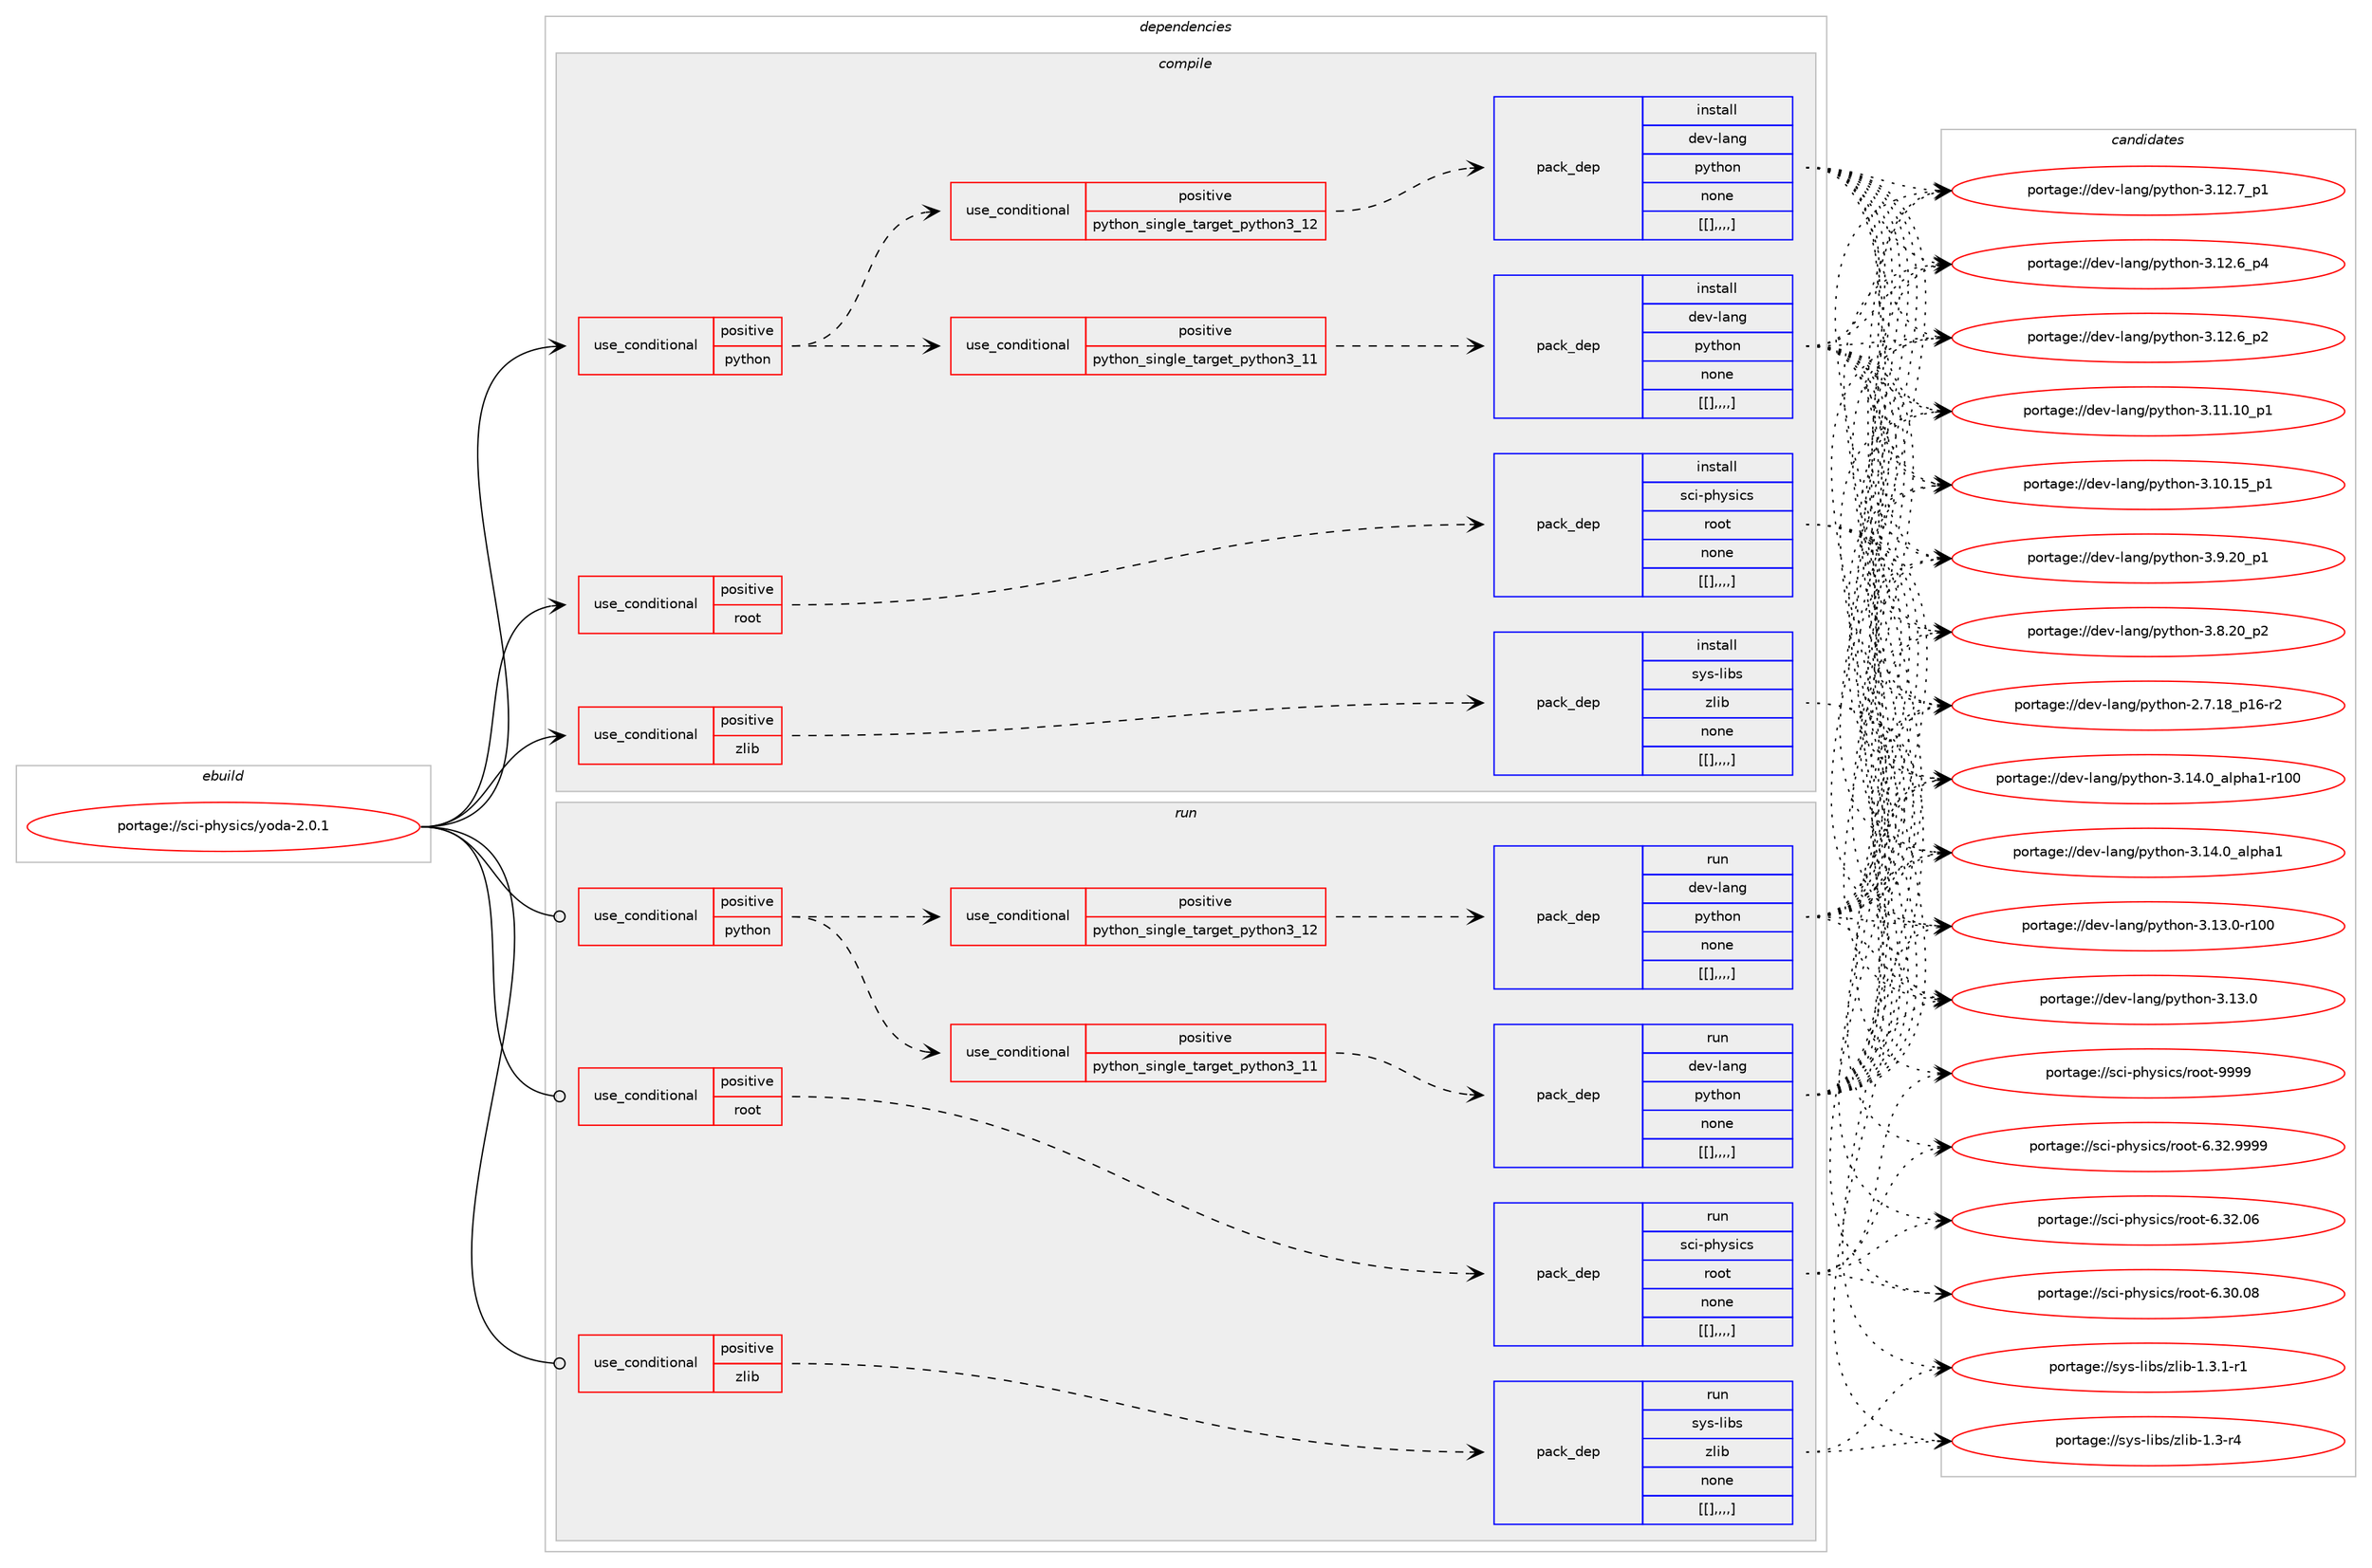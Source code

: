 digraph prolog {

# *************
# Graph options
# *************

newrank=true;
concentrate=true;
compound=true;
graph [rankdir=LR,fontname=Helvetica,fontsize=10,ranksep=1.5];#, ranksep=2.5, nodesep=0.2];
edge  [arrowhead=vee];
node  [fontname=Helvetica,fontsize=10];

# **********
# The ebuild
# **********

subgraph cluster_leftcol {
color=gray;
label=<<i>ebuild</i>>;
id [label="portage://sci-physics/yoda-2.0.1", color=red, width=4, href="../sci-physics/yoda-2.0.1.svg"];
}

# ****************
# The dependencies
# ****************

subgraph cluster_midcol {
color=gray;
label=<<i>dependencies</i>>;
subgraph cluster_compile {
fillcolor="#eeeeee";
style=filled;
label=<<i>compile</i>>;
subgraph cond115658 {
dependency434257 [label=<<TABLE BORDER="0" CELLBORDER="1" CELLSPACING="0" CELLPADDING="4"><TR><TD ROWSPAN="3" CELLPADDING="10">use_conditional</TD></TR><TR><TD>positive</TD></TR><TR><TD>python</TD></TR></TABLE>>, shape=none, color=red];
subgraph cond115661 {
dependency434259 [label=<<TABLE BORDER="0" CELLBORDER="1" CELLSPACING="0" CELLPADDING="4"><TR><TD ROWSPAN="3" CELLPADDING="10">use_conditional</TD></TR><TR><TD>positive</TD></TR><TR><TD>python_single_target_python3_11</TD></TR></TABLE>>, shape=none, color=red];
subgraph pack315428 {
dependency434261 [label=<<TABLE BORDER="0" CELLBORDER="1" CELLSPACING="0" CELLPADDING="4" WIDTH="220"><TR><TD ROWSPAN="6" CELLPADDING="30">pack_dep</TD></TR><TR><TD WIDTH="110">install</TD></TR><TR><TD>dev-lang</TD></TR><TR><TD>python</TD></TR><TR><TD>none</TD></TR><TR><TD>[[],,,,]</TD></TR></TABLE>>, shape=none, color=blue];
}
dependency434259:e -> dependency434261:w [weight=20,style="dashed",arrowhead="vee"];
}
dependency434257:e -> dependency434259:w [weight=20,style="dashed",arrowhead="vee"];
subgraph cond115672 {
dependency434285 [label=<<TABLE BORDER="0" CELLBORDER="1" CELLSPACING="0" CELLPADDING="4"><TR><TD ROWSPAN="3" CELLPADDING="10">use_conditional</TD></TR><TR><TD>positive</TD></TR><TR><TD>python_single_target_python3_12</TD></TR></TABLE>>, shape=none, color=red];
subgraph pack315466 {
dependency434315 [label=<<TABLE BORDER="0" CELLBORDER="1" CELLSPACING="0" CELLPADDING="4" WIDTH="220"><TR><TD ROWSPAN="6" CELLPADDING="30">pack_dep</TD></TR><TR><TD WIDTH="110">install</TD></TR><TR><TD>dev-lang</TD></TR><TR><TD>python</TD></TR><TR><TD>none</TD></TR><TR><TD>[[],,,,]</TD></TR></TABLE>>, shape=none, color=blue];
}
dependency434285:e -> dependency434315:w [weight=20,style="dashed",arrowhead="vee"];
}
dependency434257:e -> dependency434285:w [weight=20,style="dashed",arrowhead="vee"];
}
id:e -> dependency434257:w [weight=20,style="solid",arrowhead="vee"];
subgraph cond115696 {
dependency434341 [label=<<TABLE BORDER="0" CELLBORDER="1" CELLSPACING="0" CELLPADDING="4"><TR><TD ROWSPAN="3" CELLPADDING="10">use_conditional</TD></TR><TR><TD>positive</TD></TR><TR><TD>root</TD></TR></TABLE>>, shape=none, color=red];
subgraph pack315495 {
dependency434361 [label=<<TABLE BORDER="0" CELLBORDER="1" CELLSPACING="0" CELLPADDING="4" WIDTH="220"><TR><TD ROWSPAN="6" CELLPADDING="30">pack_dep</TD></TR><TR><TD WIDTH="110">install</TD></TR><TR><TD>sci-physics</TD></TR><TR><TD>root</TD></TR><TR><TD>none</TD></TR><TR><TD>[[],,,,]</TD></TR></TABLE>>, shape=none, color=blue];
}
dependency434341:e -> dependency434361:w [weight=20,style="dashed",arrowhead="vee"];
}
id:e -> dependency434341:w [weight=20,style="solid",arrowhead="vee"];
subgraph cond115704 {
dependency434397 [label=<<TABLE BORDER="0" CELLBORDER="1" CELLSPACING="0" CELLPADDING="4"><TR><TD ROWSPAN="3" CELLPADDING="10">use_conditional</TD></TR><TR><TD>positive</TD></TR><TR><TD>zlib</TD></TR></TABLE>>, shape=none, color=red];
subgraph pack315539 {
dependency434467 [label=<<TABLE BORDER="0" CELLBORDER="1" CELLSPACING="0" CELLPADDING="4" WIDTH="220"><TR><TD ROWSPAN="6" CELLPADDING="30">pack_dep</TD></TR><TR><TD WIDTH="110">install</TD></TR><TR><TD>sys-libs</TD></TR><TR><TD>zlib</TD></TR><TR><TD>none</TD></TR><TR><TD>[[],,,,]</TD></TR></TABLE>>, shape=none, color=blue];
}
dependency434397:e -> dependency434467:w [weight=20,style="dashed",arrowhead="vee"];
}
id:e -> dependency434397:w [weight=20,style="solid",arrowhead="vee"];
}
subgraph cluster_compileandrun {
fillcolor="#eeeeee";
style=filled;
label=<<i>compile and run</i>>;
}
subgraph cluster_run {
fillcolor="#eeeeee";
style=filled;
label=<<i>run</i>>;
subgraph cond115746 {
dependency434477 [label=<<TABLE BORDER="0" CELLBORDER="1" CELLSPACING="0" CELLPADDING="4"><TR><TD ROWSPAN="3" CELLPADDING="10">use_conditional</TD></TR><TR><TD>positive</TD></TR><TR><TD>python</TD></TR></TABLE>>, shape=none, color=red];
subgraph cond115765 {
dependency434541 [label=<<TABLE BORDER="0" CELLBORDER="1" CELLSPACING="0" CELLPADDING="4"><TR><TD ROWSPAN="3" CELLPADDING="10">use_conditional</TD></TR><TR><TD>positive</TD></TR><TR><TD>python_single_target_python3_11</TD></TR></TABLE>>, shape=none, color=red];
subgraph pack315644 {
dependency434601 [label=<<TABLE BORDER="0" CELLBORDER="1" CELLSPACING="0" CELLPADDING="4" WIDTH="220"><TR><TD ROWSPAN="6" CELLPADDING="30">pack_dep</TD></TR><TR><TD WIDTH="110">run</TD></TR><TR><TD>dev-lang</TD></TR><TR><TD>python</TD></TR><TR><TD>none</TD></TR><TR><TD>[[],,,,]</TD></TR></TABLE>>, shape=none, color=blue];
}
dependency434541:e -> dependency434601:w [weight=20,style="dashed",arrowhead="vee"];
}
dependency434477:e -> dependency434541:w [weight=20,style="dashed",arrowhead="vee"];
subgraph cond115797 {
dependency434625 [label=<<TABLE BORDER="0" CELLBORDER="1" CELLSPACING="0" CELLPADDING="4"><TR><TD ROWSPAN="3" CELLPADDING="10">use_conditional</TD></TR><TR><TD>positive</TD></TR><TR><TD>python_single_target_python3_12</TD></TR></TABLE>>, shape=none, color=red];
subgraph pack315698 {
dependency434706 [label=<<TABLE BORDER="0" CELLBORDER="1" CELLSPACING="0" CELLPADDING="4" WIDTH="220"><TR><TD ROWSPAN="6" CELLPADDING="30">pack_dep</TD></TR><TR><TD WIDTH="110">run</TD></TR><TR><TD>dev-lang</TD></TR><TR><TD>python</TD></TR><TR><TD>none</TD></TR><TR><TD>[[],,,,]</TD></TR></TABLE>>, shape=none, color=blue];
}
dependency434625:e -> dependency434706:w [weight=20,style="dashed",arrowhead="vee"];
}
dependency434477:e -> dependency434625:w [weight=20,style="dashed",arrowhead="vee"];
}
id:e -> dependency434477:w [weight=20,style="solid",arrowhead="odot"];
subgraph cond115839 {
dependency434716 [label=<<TABLE BORDER="0" CELLBORDER="1" CELLSPACING="0" CELLPADDING="4"><TR><TD ROWSPAN="3" CELLPADDING="10">use_conditional</TD></TR><TR><TD>positive</TD></TR><TR><TD>root</TD></TR></TABLE>>, shape=none, color=red];
subgraph pack315714 {
dependency434759 [label=<<TABLE BORDER="0" CELLBORDER="1" CELLSPACING="0" CELLPADDING="4" WIDTH="220"><TR><TD ROWSPAN="6" CELLPADDING="30">pack_dep</TD></TR><TR><TD WIDTH="110">run</TD></TR><TR><TD>sci-physics</TD></TR><TR><TD>root</TD></TR><TR><TD>none</TD></TR><TR><TD>[[],,,,]</TD></TR></TABLE>>, shape=none, color=blue];
}
dependency434716:e -> dependency434759:w [weight=20,style="dashed",arrowhead="vee"];
}
id:e -> dependency434716:w [weight=20,style="solid",arrowhead="odot"];
subgraph cond115858 {
dependency434853 [label=<<TABLE BORDER="0" CELLBORDER="1" CELLSPACING="0" CELLPADDING="4"><TR><TD ROWSPAN="3" CELLPADDING="10">use_conditional</TD></TR><TR><TD>positive</TD></TR><TR><TD>zlib</TD></TR></TABLE>>, shape=none, color=red];
subgraph pack315816 {
dependency434880 [label=<<TABLE BORDER="0" CELLBORDER="1" CELLSPACING="0" CELLPADDING="4" WIDTH="220"><TR><TD ROWSPAN="6" CELLPADDING="30">pack_dep</TD></TR><TR><TD WIDTH="110">run</TD></TR><TR><TD>sys-libs</TD></TR><TR><TD>zlib</TD></TR><TR><TD>none</TD></TR><TR><TD>[[],,,,]</TD></TR></TABLE>>, shape=none, color=blue];
}
dependency434853:e -> dependency434880:w [weight=20,style="dashed",arrowhead="vee"];
}
id:e -> dependency434853:w [weight=20,style="solid",arrowhead="odot"];
}
}

# **************
# The candidates
# **************

subgraph cluster_choices {
rank=same;
color=gray;
label=<<i>candidates</i>>;

subgraph choice314946 {
color=black;
nodesep=1;
choice100101118451089711010347112121116104111110455146495246489597108112104974945114494848 [label="portage://dev-lang/python-3.14.0_alpha1-r100", color=red, width=4,href="../dev-lang/python-3.14.0_alpha1-r100.svg"];
choice1001011184510897110103471121211161041111104551464952464895971081121049749 [label="portage://dev-lang/python-3.14.0_alpha1", color=red, width=4,href="../dev-lang/python-3.14.0_alpha1.svg"];
choice1001011184510897110103471121211161041111104551464951464845114494848 [label="portage://dev-lang/python-3.13.0-r100", color=red, width=4,href="../dev-lang/python-3.13.0-r100.svg"];
choice10010111845108971101034711212111610411111045514649514648 [label="portage://dev-lang/python-3.13.0", color=red, width=4,href="../dev-lang/python-3.13.0.svg"];
choice100101118451089711010347112121116104111110455146495046559511249 [label="portage://dev-lang/python-3.12.7_p1", color=red, width=4,href="../dev-lang/python-3.12.7_p1.svg"];
choice100101118451089711010347112121116104111110455146495046549511252 [label="portage://dev-lang/python-3.12.6_p4", color=red, width=4,href="../dev-lang/python-3.12.6_p4.svg"];
choice100101118451089711010347112121116104111110455146495046549511250 [label="portage://dev-lang/python-3.12.6_p2", color=red, width=4,href="../dev-lang/python-3.12.6_p2.svg"];
choice10010111845108971101034711212111610411111045514649494649489511249 [label="portage://dev-lang/python-3.11.10_p1", color=red, width=4,href="../dev-lang/python-3.11.10_p1.svg"];
choice10010111845108971101034711212111610411111045514649484649539511249 [label="portage://dev-lang/python-3.10.15_p1", color=red, width=4,href="../dev-lang/python-3.10.15_p1.svg"];
choice100101118451089711010347112121116104111110455146574650489511249 [label="portage://dev-lang/python-3.9.20_p1", color=red, width=4,href="../dev-lang/python-3.9.20_p1.svg"];
choice100101118451089711010347112121116104111110455146564650489511250 [label="portage://dev-lang/python-3.8.20_p2", color=red, width=4,href="../dev-lang/python-3.8.20_p2.svg"];
choice100101118451089711010347112121116104111110455046554649569511249544511450 [label="portage://dev-lang/python-2.7.18_p16-r2", color=red, width=4,href="../dev-lang/python-2.7.18_p16-r2.svg"];
dependency434261:e -> choice100101118451089711010347112121116104111110455146495246489597108112104974945114494848:w [style=dotted,weight="100"];
dependency434261:e -> choice1001011184510897110103471121211161041111104551464952464895971081121049749:w [style=dotted,weight="100"];
dependency434261:e -> choice1001011184510897110103471121211161041111104551464951464845114494848:w [style=dotted,weight="100"];
dependency434261:e -> choice10010111845108971101034711212111610411111045514649514648:w [style=dotted,weight="100"];
dependency434261:e -> choice100101118451089711010347112121116104111110455146495046559511249:w [style=dotted,weight="100"];
dependency434261:e -> choice100101118451089711010347112121116104111110455146495046549511252:w [style=dotted,weight="100"];
dependency434261:e -> choice100101118451089711010347112121116104111110455146495046549511250:w [style=dotted,weight="100"];
dependency434261:e -> choice10010111845108971101034711212111610411111045514649494649489511249:w [style=dotted,weight="100"];
dependency434261:e -> choice10010111845108971101034711212111610411111045514649484649539511249:w [style=dotted,weight="100"];
dependency434261:e -> choice100101118451089711010347112121116104111110455146574650489511249:w [style=dotted,weight="100"];
dependency434261:e -> choice100101118451089711010347112121116104111110455146564650489511250:w [style=dotted,weight="100"];
dependency434261:e -> choice100101118451089711010347112121116104111110455046554649569511249544511450:w [style=dotted,weight="100"];
}
subgraph choice314956 {
color=black;
nodesep=1;
choice100101118451089711010347112121116104111110455146495246489597108112104974945114494848 [label="portage://dev-lang/python-3.14.0_alpha1-r100", color=red, width=4,href="../dev-lang/python-3.14.0_alpha1-r100.svg"];
choice1001011184510897110103471121211161041111104551464952464895971081121049749 [label="portage://dev-lang/python-3.14.0_alpha1", color=red, width=4,href="../dev-lang/python-3.14.0_alpha1.svg"];
choice1001011184510897110103471121211161041111104551464951464845114494848 [label="portage://dev-lang/python-3.13.0-r100", color=red, width=4,href="../dev-lang/python-3.13.0-r100.svg"];
choice10010111845108971101034711212111610411111045514649514648 [label="portage://dev-lang/python-3.13.0", color=red, width=4,href="../dev-lang/python-3.13.0.svg"];
choice100101118451089711010347112121116104111110455146495046559511249 [label="portage://dev-lang/python-3.12.7_p1", color=red, width=4,href="../dev-lang/python-3.12.7_p1.svg"];
choice100101118451089711010347112121116104111110455146495046549511252 [label="portage://dev-lang/python-3.12.6_p4", color=red, width=4,href="../dev-lang/python-3.12.6_p4.svg"];
choice100101118451089711010347112121116104111110455146495046549511250 [label="portage://dev-lang/python-3.12.6_p2", color=red, width=4,href="../dev-lang/python-3.12.6_p2.svg"];
choice10010111845108971101034711212111610411111045514649494649489511249 [label="portage://dev-lang/python-3.11.10_p1", color=red, width=4,href="../dev-lang/python-3.11.10_p1.svg"];
choice10010111845108971101034711212111610411111045514649484649539511249 [label="portage://dev-lang/python-3.10.15_p1", color=red, width=4,href="../dev-lang/python-3.10.15_p1.svg"];
choice100101118451089711010347112121116104111110455146574650489511249 [label="portage://dev-lang/python-3.9.20_p1", color=red, width=4,href="../dev-lang/python-3.9.20_p1.svg"];
choice100101118451089711010347112121116104111110455146564650489511250 [label="portage://dev-lang/python-3.8.20_p2", color=red, width=4,href="../dev-lang/python-3.8.20_p2.svg"];
choice100101118451089711010347112121116104111110455046554649569511249544511450 [label="portage://dev-lang/python-2.7.18_p16-r2", color=red, width=4,href="../dev-lang/python-2.7.18_p16-r2.svg"];
dependency434315:e -> choice100101118451089711010347112121116104111110455146495246489597108112104974945114494848:w [style=dotted,weight="100"];
dependency434315:e -> choice1001011184510897110103471121211161041111104551464952464895971081121049749:w [style=dotted,weight="100"];
dependency434315:e -> choice1001011184510897110103471121211161041111104551464951464845114494848:w [style=dotted,weight="100"];
dependency434315:e -> choice10010111845108971101034711212111610411111045514649514648:w [style=dotted,weight="100"];
dependency434315:e -> choice100101118451089711010347112121116104111110455146495046559511249:w [style=dotted,weight="100"];
dependency434315:e -> choice100101118451089711010347112121116104111110455146495046549511252:w [style=dotted,weight="100"];
dependency434315:e -> choice100101118451089711010347112121116104111110455146495046549511250:w [style=dotted,weight="100"];
dependency434315:e -> choice10010111845108971101034711212111610411111045514649494649489511249:w [style=dotted,weight="100"];
dependency434315:e -> choice10010111845108971101034711212111610411111045514649484649539511249:w [style=dotted,weight="100"];
dependency434315:e -> choice100101118451089711010347112121116104111110455146574650489511249:w [style=dotted,weight="100"];
dependency434315:e -> choice100101118451089711010347112121116104111110455146564650489511250:w [style=dotted,weight="100"];
dependency434315:e -> choice100101118451089711010347112121116104111110455046554649569511249544511450:w [style=dotted,weight="100"];
}
subgraph choice314963 {
color=black;
nodesep=1;
choice115991054511210412111510599115471141111111164557575757 [label="portage://sci-physics/root-9999", color=red, width=4,href="../sci-physics/root-9999.svg"];
choice1159910545112104121115105991154711411111111645544651504657575757 [label="portage://sci-physics/root-6.32.9999", color=red, width=4,href="../sci-physics/root-6.32.9999.svg"];
choice115991054511210412111510599115471141111111164554465150464854 [label="portage://sci-physics/root-6.32.06", color=red, width=4,href="../sci-physics/root-6.32.06.svg"];
choice115991054511210412111510599115471141111111164554465148464856 [label="portage://sci-physics/root-6.30.08", color=red, width=4,href="../sci-physics/root-6.30.08.svg"];
dependency434361:e -> choice115991054511210412111510599115471141111111164557575757:w [style=dotted,weight="100"];
dependency434361:e -> choice1159910545112104121115105991154711411111111645544651504657575757:w [style=dotted,weight="100"];
dependency434361:e -> choice115991054511210412111510599115471141111111164554465150464854:w [style=dotted,weight="100"];
dependency434361:e -> choice115991054511210412111510599115471141111111164554465148464856:w [style=dotted,weight="100"];
}
subgraph choice314972 {
color=black;
nodesep=1;
choice115121115451081059811547122108105984549465146494511449 [label="portage://sys-libs/zlib-1.3.1-r1", color=red, width=4,href="../sys-libs/zlib-1.3.1-r1.svg"];
choice11512111545108105981154712210810598454946514511452 [label="portage://sys-libs/zlib-1.3-r4", color=red, width=4,href="../sys-libs/zlib-1.3-r4.svg"];
dependency434467:e -> choice115121115451081059811547122108105984549465146494511449:w [style=dotted,weight="100"];
dependency434467:e -> choice11512111545108105981154712210810598454946514511452:w [style=dotted,weight="100"];
}
subgraph choice314990 {
color=black;
nodesep=1;
choice100101118451089711010347112121116104111110455146495246489597108112104974945114494848 [label="portage://dev-lang/python-3.14.0_alpha1-r100", color=red, width=4,href="../dev-lang/python-3.14.0_alpha1-r100.svg"];
choice1001011184510897110103471121211161041111104551464952464895971081121049749 [label="portage://dev-lang/python-3.14.0_alpha1", color=red, width=4,href="../dev-lang/python-3.14.0_alpha1.svg"];
choice1001011184510897110103471121211161041111104551464951464845114494848 [label="portage://dev-lang/python-3.13.0-r100", color=red, width=4,href="../dev-lang/python-3.13.0-r100.svg"];
choice10010111845108971101034711212111610411111045514649514648 [label="portage://dev-lang/python-3.13.0", color=red, width=4,href="../dev-lang/python-3.13.0.svg"];
choice100101118451089711010347112121116104111110455146495046559511249 [label="portage://dev-lang/python-3.12.7_p1", color=red, width=4,href="../dev-lang/python-3.12.7_p1.svg"];
choice100101118451089711010347112121116104111110455146495046549511252 [label="portage://dev-lang/python-3.12.6_p4", color=red, width=4,href="../dev-lang/python-3.12.6_p4.svg"];
choice100101118451089711010347112121116104111110455146495046549511250 [label="portage://dev-lang/python-3.12.6_p2", color=red, width=4,href="../dev-lang/python-3.12.6_p2.svg"];
choice10010111845108971101034711212111610411111045514649494649489511249 [label="portage://dev-lang/python-3.11.10_p1", color=red, width=4,href="../dev-lang/python-3.11.10_p1.svg"];
choice10010111845108971101034711212111610411111045514649484649539511249 [label="portage://dev-lang/python-3.10.15_p1", color=red, width=4,href="../dev-lang/python-3.10.15_p1.svg"];
choice100101118451089711010347112121116104111110455146574650489511249 [label="portage://dev-lang/python-3.9.20_p1", color=red, width=4,href="../dev-lang/python-3.9.20_p1.svg"];
choice100101118451089711010347112121116104111110455146564650489511250 [label="portage://dev-lang/python-3.8.20_p2", color=red, width=4,href="../dev-lang/python-3.8.20_p2.svg"];
choice100101118451089711010347112121116104111110455046554649569511249544511450 [label="portage://dev-lang/python-2.7.18_p16-r2", color=red, width=4,href="../dev-lang/python-2.7.18_p16-r2.svg"];
dependency434601:e -> choice100101118451089711010347112121116104111110455146495246489597108112104974945114494848:w [style=dotted,weight="100"];
dependency434601:e -> choice1001011184510897110103471121211161041111104551464952464895971081121049749:w [style=dotted,weight="100"];
dependency434601:e -> choice1001011184510897110103471121211161041111104551464951464845114494848:w [style=dotted,weight="100"];
dependency434601:e -> choice10010111845108971101034711212111610411111045514649514648:w [style=dotted,weight="100"];
dependency434601:e -> choice100101118451089711010347112121116104111110455146495046559511249:w [style=dotted,weight="100"];
dependency434601:e -> choice100101118451089711010347112121116104111110455146495046549511252:w [style=dotted,weight="100"];
dependency434601:e -> choice100101118451089711010347112121116104111110455146495046549511250:w [style=dotted,weight="100"];
dependency434601:e -> choice10010111845108971101034711212111610411111045514649494649489511249:w [style=dotted,weight="100"];
dependency434601:e -> choice10010111845108971101034711212111610411111045514649484649539511249:w [style=dotted,weight="100"];
dependency434601:e -> choice100101118451089711010347112121116104111110455146574650489511249:w [style=dotted,weight="100"];
dependency434601:e -> choice100101118451089711010347112121116104111110455146564650489511250:w [style=dotted,weight="100"];
dependency434601:e -> choice100101118451089711010347112121116104111110455046554649569511249544511450:w [style=dotted,weight="100"];
}
subgraph choice314991 {
color=black;
nodesep=1;
choice100101118451089711010347112121116104111110455146495246489597108112104974945114494848 [label="portage://dev-lang/python-3.14.0_alpha1-r100", color=red, width=4,href="../dev-lang/python-3.14.0_alpha1-r100.svg"];
choice1001011184510897110103471121211161041111104551464952464895971081121049749 [label="portage://dev-lang/python-3.14.0_alpha1", color=red, width=4,href="../dev-lang/python-3.14.0_alpha1.svg"];
choice1001011184510897110103471121211161041111104551464951464845114494848 [label="portage://dev-lang/python-3.13.0-r100", color=red, width=4,href="../dev-lang/python-3.13.0-r100.svg"];
choice10010111845108971101034711212111610411111045514649514648 [label="portage://dev-lang/python-3.13.0", color=red, width=4,href="../dev-lang/python-3.13.0.svg"];
choice100101118451089711010347112121116104111110455146495046559511249 [label="portage://dev-lang/python-3.12.7_p1", color=red, width=4,href="../dev-lang/python-3.12.7_p1.svg"];
choice100101118451089711010347112121116104111110455146495046549511252 [label="portage://dev-lang/python-3.12.6_p4", color=red, width=4,href="../dev-lang/python-3.12.6_p4.svg"];
choice100101118451089711010347112121116104111110455146495046549511250 [label="portage://dev-lang/python-3.12.6_p2", color=red, width=4,href="../dev-lang/python-3.12.6_p2.svg"];
choice10010111845108971101034711212111610411111045514649494649489511249 [label="portage://dev-lang/python-3.11.10_p1", color=red, width=4,href="../dev-lang/python-3.11.10_p1.svg"];
choice10010111845108971101034711212111610411111045514649484649539511249 [label="portage://dev-lang/python-3.10.15_p1", color=red, width=4,href="../dev-lang/python-3.10.15_p1.svg"];
choice100101118451089711010347112121116104111110455146574650489511249 [label="portage://dev-lang/python-3.9.20_p1", color=red, width=4,href="../dev-lang/python-3.9.20_p1.svg"];
choice100101118451089711010347112121116104111110455146564650489511250 [label="portage://dev-lang/python-3.8.20_p2", color=red, width=4,href="../dev-lang/python-3.8.20_p2.svg"];
choice100101118451089711010347112121116104111110455046554649569511249544511450 [label="portage://dev-lang/python-2.7.18_p16-r2", color=red, width=4,href="../dev-lang/python-2.7.18_p16-r2.svg"];
dependency434706:e -> choice100101118451089711010347112121116104111110455146495246489597108112104974945114494848:w [style=dotted,weight="100"];
dependency434706:e -> choice1001011184510897110103471121211161041111104551464952464895971081121049749:w [style=dotted,weight="100"];
dependency434706:e -> choice1001011184510897110103471121211161041111104551464951464845114494848:w [style=dotted,weight="100"];
dependency434706:e -> choice10010111845108971101034711212111610411111045514649514648:w [style=dotted,weight="100"];
dependency434706:e -> choice100101118451089711010347112121116104111110455146495046559511249:w [style=dotted,weight="100"];
dependency434706:e -> choice100101118451089711010347112121116104111110455146495046549511252:w [style=dotted,weight="100"];
dependency434706:e -> choice100101118451089711010347112121116104111110455146495046549511250:w [style=dotted,weight="100"];
dependency434706:e -> choice10010111845108971101034711212111610411111045514649494649489511249:w [style=dotted,weight="100"];
dependency434706:e -> choice10010111845108971101034711212111610411111045514649484649539511249:w [style=dotted,weight="100"];
dependency434706:e -> choice100101118451089711010347112121116104111110455146574650489511249:w [style=dotted,weight="100"];
dependency434706:e -> choice100101118451089711010347112121116104111110455146564650489511250:w [style=dotted,weight="100"];
dependency434706:e -> choice100101118451089711010347112121116104111110455046554649569511249544511450:w [style=dotted,weight="100"];
}
subgraph choice314995 {
color=black;
nodesep=1;
choice115991054511210412111510599115471141111111164557575757 [label="portage://sci-physics/root-9999", color=red, width=4,href="../sci-physics/root-9999.svg"];
choice1159910545112104121115105991154711411111111645544651504657575757 [label="portage://sci-physics/root-6.32.9999", color=red, width=4,href="../sci-physics/root-6.32.9999.svg"];
choice115991054511210412111510599115471141111111164554465150464854 [label="portage://sci-physics/root-6.32.06", color=red, width=4,href="../sci-physics/root-6.32.06.svg"];
choice115991054511210412111510599115471141111111164554465148464856 [label="portage://sci-physics/root-6.30.08", color=red, width=4,href="../sci-physics/root-6.30.08.svg"];
dependency434759:e -> choice115991054511210412111510599115471141111111164557575757:w [style=dotted,weight="100"];
dependency434759:e -> choice1159910545112104121115105991154711411111111645544651504657575757:w [style=dotted,weight="100"];
dependency434759:e -> choice115991054511210412111510599115471141111111164554465150464854:w [style=dotted,weight="100"];
dependency434759:e -> choice115991054511210412111510599115471141111111164554465148464856:w [style=dotted,weight="100"];
}
subgraph choice314998 {
color=black;
nodesep=1;
choice115121115451081059811547122108105984549465146494511449 [label="portage://sys-libs/zlib-1.3.1-r1", color=red, width=4,href="../sys-libs/zlib-1.3.1-r1.svg"];
choice11512111545108105981154712210810598454946514511452 [label="portage://sys-libs/zlib-1.3-r4", color=red, width=4,href="../sys-libs/zlib-1.3-r4.svg"];
dependency434880:e -> choice115121115451081059811547122108105984549465146494511449:w [style=dotted,weight="100"];
dependency434880:e -> choice11512111545108105981154712210810598454946514511452:w [style=dotted,weight="100"];
}
}

}
